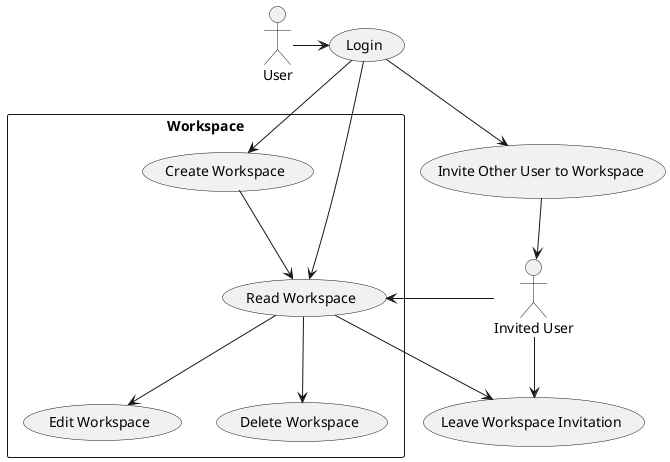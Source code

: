 @startuml workspace

actor User
actor "Invited User" as InvitedUser

User -right-> (Login)
(Login) -down-> (Invite Other User to Workspace)
(Invite Other User to Workspace) --> InvitedUser
InvitedUser --> (Leave Workspace Invitation)
rectangle "Workspace" {
  (Login) -> (Create Workspace)
  (Login) --> (Read Workspace)
  (InvitedUser) -> (Read Workspace)
  (Create Workspace) --> (Read Workspace)
  (Read Workspace) --> (Edit Workspace)
  (Read Workspace) --> (Delete Workspace)
  (Read Workspace) -> (Leave Workspace Invitation)
}
@enduml